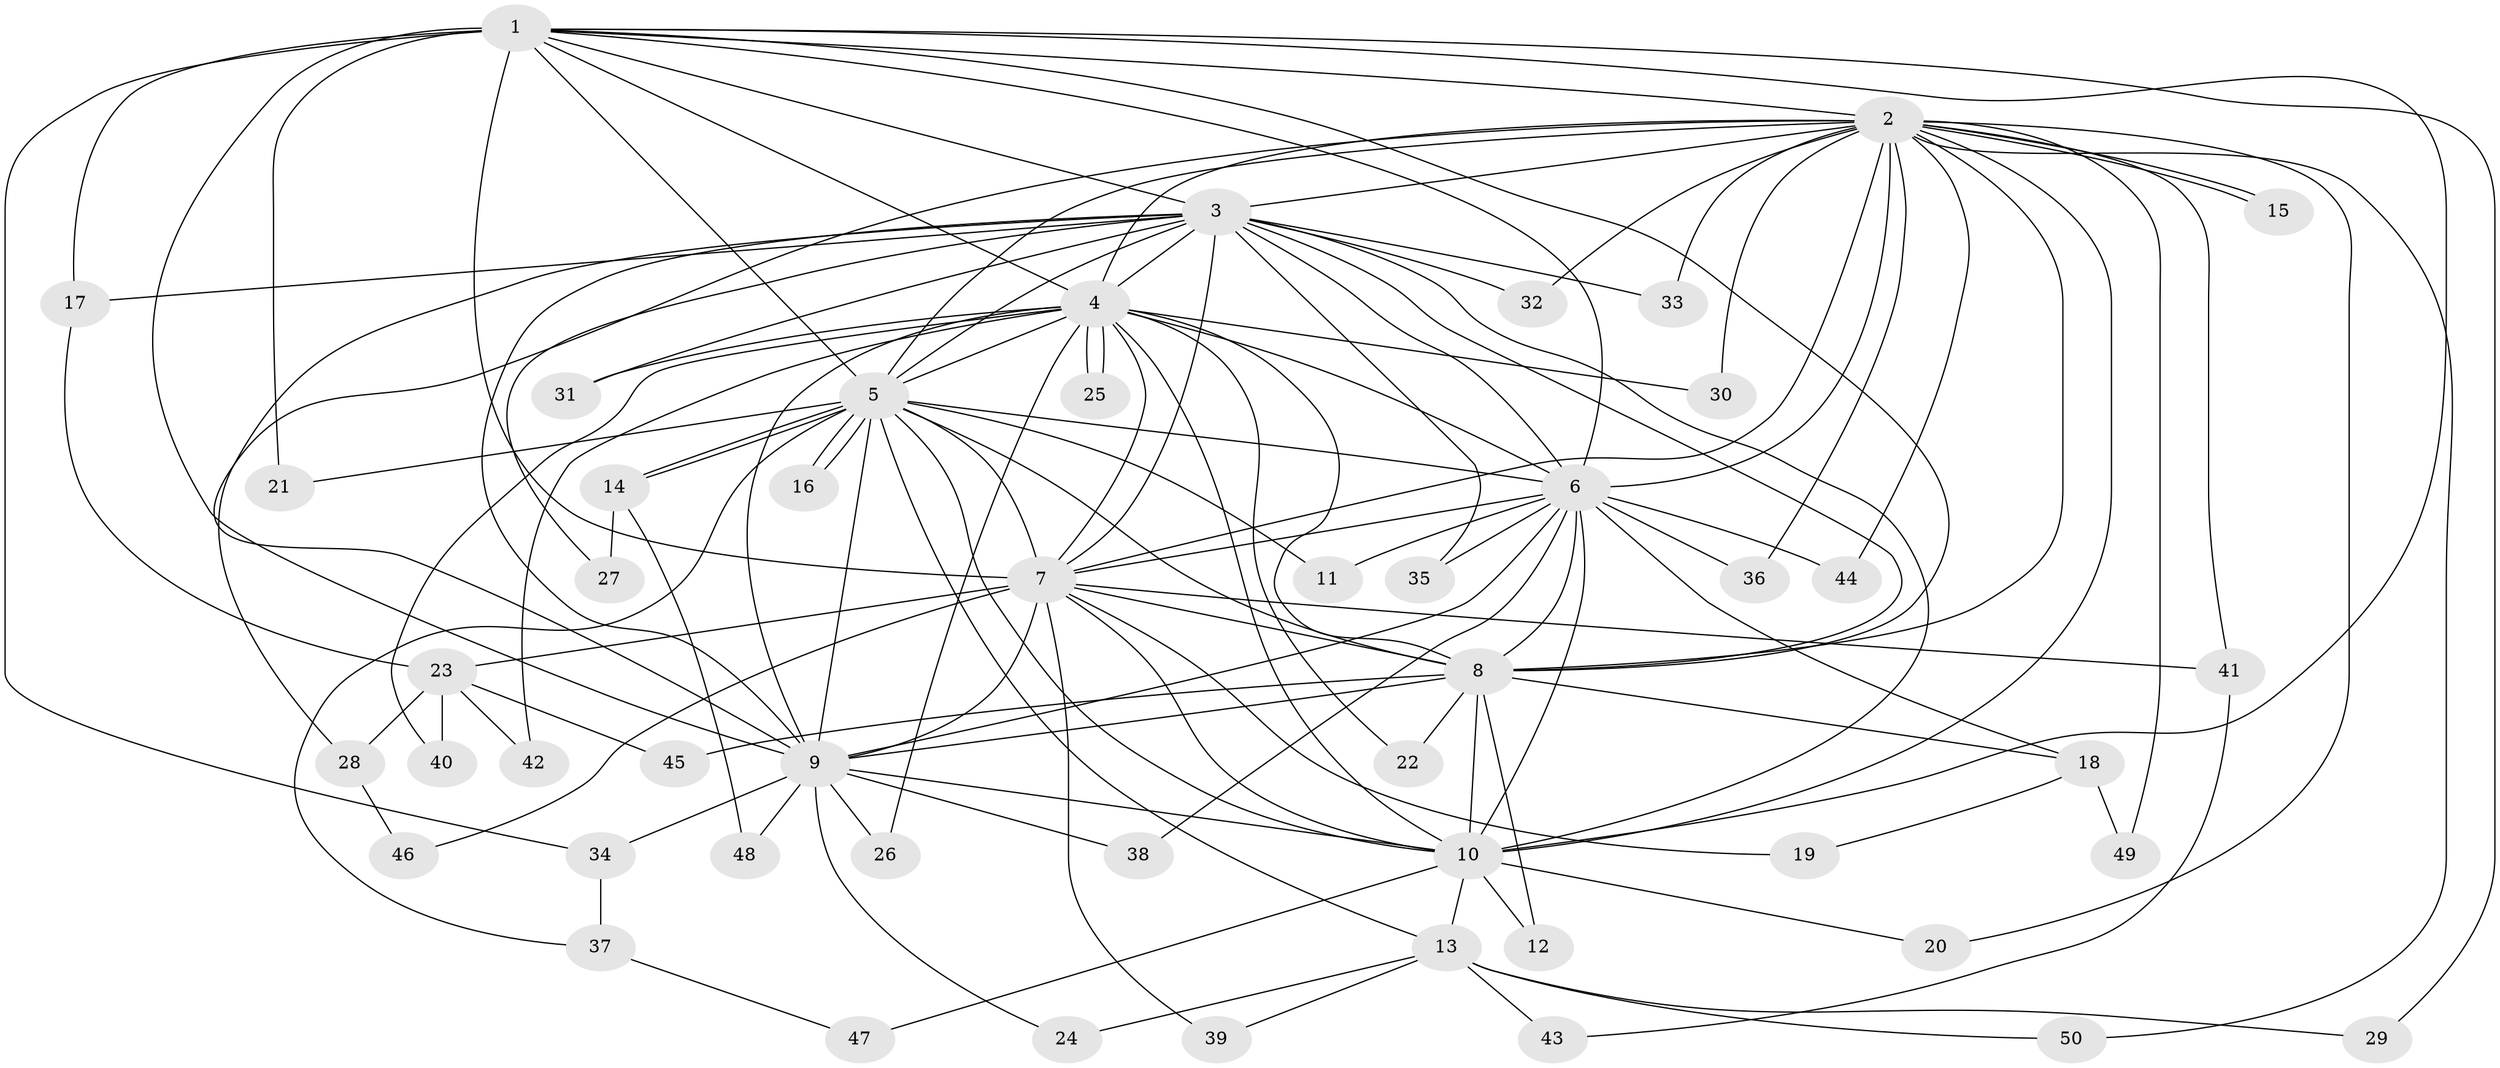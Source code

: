 // coarse degree distribution, {16: 0.05405405405405406, 19: 0.02702702702702703, 15: 0.05405405405405406, 13: 0.05405405405405406, 10: 0.02702702702702703, 11: 0.02702702702702703, 2: 0.6216216216216216, 7: 0.02702702702702703, 6: 0.02702702702702703, 3: 0.08108108108108109}
// Generated by graph-tools (version 1.1) at 2025/23/03/03/25 07:23:36]
// undirected, 50 vertices, 125 edges
graph export_dot {
graph [start="1"]
  node [color=gray90,style=filled];
  1;
  2;
  3;
  4;
  5;
  6;
  7;
  8;
  9;
  10;
  11;
  12;
  13;
  14;
  15;
  16;
  17;
  18;
  19;
  20;
  21;
  22;
  23;
  24;
  25;
  26;
  27;
  28;
  29;
  30;
  31;
  32;
  33;
  34;
  35;
  36;
  37;
  38;
  39;
  40;
  41;
  42;
  43;
  44;
  45;
  46;
  47;
  48;
  49;
  50;
  1 -- 2;
  1 -- 3;
  1 -- 4;
  1 -- 5;
  1 -- 6;
  1 -- 7;
  1 -- 8;
  1 -- 9;
  1 -- 10;
  1 -- 17;
  1 -- 21;
  1 -- 29;
  1 -- 34;
  2 -- 3;
  2 -- 4;
  2 -- 5;
  2 -- 6;
  2 -- 7;
  2 -- 8;
  2 -- 9;
  2 -- 10;
  2 -- 15;
  2 -- 15;
  2 -- 20;
  2 -- 30;
  2 -- 32;
  2 -- 33;
  2 -- 36;
  2 -- 41;
  2 -- 44;
  2 -- 49;
  2 -- 50;
  3 -- 4;
  3 -- 5;
  3 -- 6;
  3 -- 7;
  3 -- 8;
  3 -- 9;
  3 -- 10;
  3 -- 17;
  3 -- 27;
  3 -- 28;
  3 -- 31;
  3 -- 32;
  3 -- 33;
  3 -- 35;
  4 -- 5;
  4 -- 6;
  4 -- 7;
  4 -- 8;
  4 -- 9;
  4 -- 10;
  4 -- 22;
  4 -- 25;
  4 -- 25;
  4 -- 26;
  4 -- 30;
  4 -- 31;
  4 -- 40;
  4 -- 42;
  5 -- 6;
  5 -- 7;
  5 -- 8;
  5 -- 9;
  5 -- 10;
  5 -- 11;
  5 -- 13;
  5 -- 14;
  5 -- 14;
  5 -- 16;
  5 -- 16;
  5 -- 21;
  5 -- 37;
  6 -- 7;
  6 -- 8;
  6 -- 9;
  6 -- 10;
  6 -- 11;
  6 -- 18;
  6 -- 35;
  6 -- 36;
  6 -- 38;
  6 -- 44;
  7 -- 8;
  7 -- 9;
  7 -- 10;
  7 -- 19;
  7 -- 23;
  7 -- 39;
  7 -- 41;
  7 -- 46;
  8 -- 9;
  8 -- 10;
  8 -- 12;
  8 -- 18;
  8 -- 22;
  8 -- 45;
  9 -- 10;
  9 -- 24;
  9 -- 26;
  9 -- 34;
  9 -- 38;
  9 -- 48;
  10 -- 12;
  10 -- 13;
  10 -- 20;
  10 -- 47;
  13 -- 24;
  13 -- 29;
  13 -- 39;
  13 -- 43;
  13 -- 50;
  14 -- 27;
  14 -- 48;
  17 -- 23;
  18 -- 19;
  18 -- 49;
  23 -- 28;
  23 -- 40;
  23 -- 42;
  23 -- 45;
  28 -- 46;
  34 -- 37;
  37 -- 47;
  41 -- 43;
}
